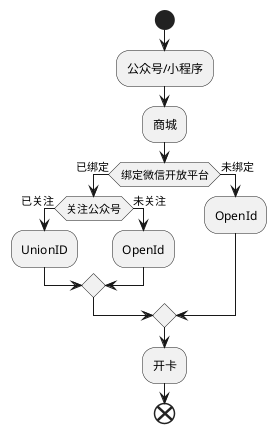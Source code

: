 @startuml
start
:公众号/小程序;
:商城;
if(绑定微信开放平台) then (已绑定)
	if(关注公众号) then(已关注)
		:UnionID;
	else (未关注)
		:OpenId;
	endif
else (未绑定)
	:OpenId;
endif

:开卡;

end
@enduml